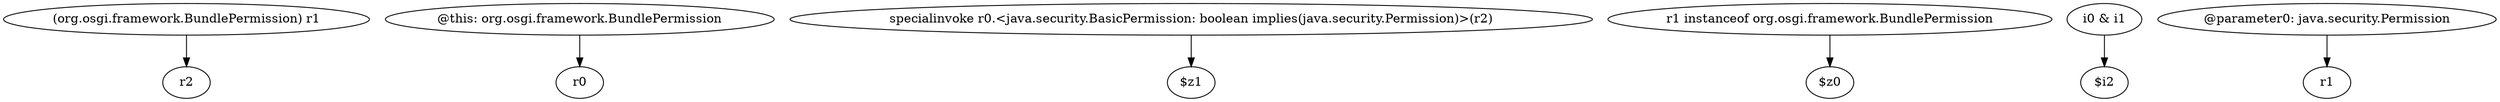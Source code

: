 digraph g {
0[label="(org.osgi.framework.BundlePermission) r1"]
1[label="r2"]
0->1[label=""]
2[label="@this: org.osgi.framework.BundlePermission"]
3[label="r0"]
2->3[label=""]
4[label="specialinvoke r0.<java.security.BasicPermission: boolean implies(java.security.Permission)>(r2)"]
5[label="$z1"]
4->5[label=""]
6[label="r1 instanceof org.osgi.framework.BundlePermission"]
7[label="$z0"]
6->7[label=""]
8[label="i0 & i1"]
9[label="$i2"]
8->9[label=""]
10[label="@parameter0: java.security.Permission"]
11[label="r1"]
10->11[label=""]
}